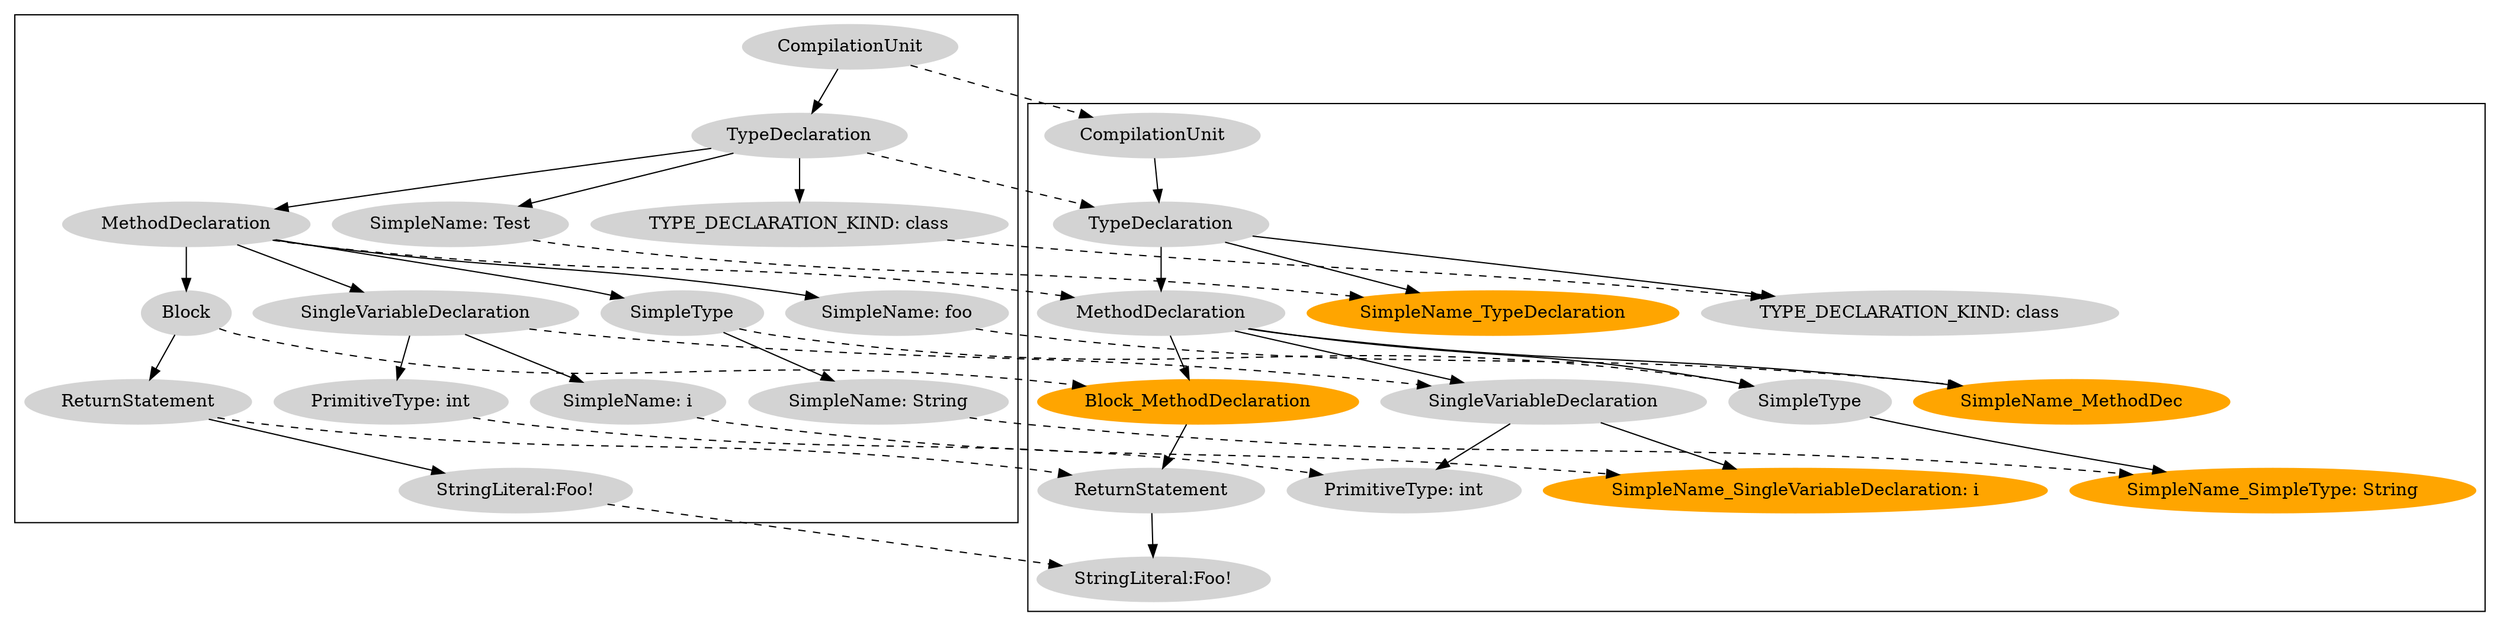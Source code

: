 digraph G {
	node [style=filled];
	subgraph cluster_src {
		n_src_13 [label="CompilationUnit", color=lightgrey];
		n_src_12 [label="TypeDeclaration", color=lightgrey];
		n_src_13 -> n_src_12;
		n_src_0 [label="TYPE_DECLARATION_KIND: class", color=lightgrey];
		n_src_12 -> n_src_0;
		n_src_1 [label="SimpleName: Test", color=lightgrey];
		n_src_12 -> n_src_1;
		n_src_11 [label="MethodDeclaration", color=lightgrey];
		n_src_12 -> n_src_11;
		n_src_3 [label="SimpleType", color=lightgrey];
		n_src_11 -> n_src_3;
		n_src_2 [label="SimpleName: String", color=lightgrey];
		n_src_3 -> n_src_2;
		n_src_4 [label="SimpleName: foo", color=lightgrey];
		n_src_11 -> n_src_4;
		n_src_7 [label="SingleVariableDeclaration", color=lightgrey];
		n_src_11 -> n_src_7;
		n_src_5 [label="PrimitiveType: int", color=lightgrey];
		n_src_7 -> n_src_5;
		n_src_6 [label="SimpleName: i", color=lightgrey];
		n_src_7 -> n_src_6;
		n_src_10 [label="Block", color=lightgrey];
		n_src_11 -> n_src_10;
		n_src_9 [label="ReturnStatement", color=lightgrey];
		n_src_10 -> n_src_9;
		n_src_8 [label="StringLiteral:Foo!", color=lightgrey];
		n_src_9 -> n_src_8;
	}
	subgraph cluster_dst {
		n_dst_13 [label="CompilationUnit", color=lightgrey];
		n_dst_12 [label="TypeDeclaration", color=lightgrey];
		n_dst_13 -> n_dst_12;
		n_dst_0 [label="TYPE_DECLARATION_KIND: class", color=lightgrey];
		n_dst_12 -> n_dst_0;
		n_dst_1 [label="SimpleName_TypeDeclaration", color=orange];
		n_dst_12 -> n_dst_1;
		n_dst_11 [label="MethodDeclaration", color=lightgrey];
		n_dst_12 -> n_dst_11;
		n_dst_3 [label="SimpleType", color=lightgrey];
		n_dst_11 -> n_dst_3;
		n_dst_2 [label="SimpleName_SimpleType: String", color=orange];
		n_dst_3 -> n_dst_2;
		n_dst_4 [label="SimpleName_MethodDec", color=orange];
		n_dst_11 -> n_dst_4;
		n_dst_7 [label="SingleVariableDeclaration", color=lightgrey];
		n_dst_11 -> n_dst_7;
		n_dst_5 [label="PrimitiveType: int", color=lightgrey];
		n_dst_7 -> n_dst_5;
		n_dst_6 [label="SimpleName_SingleVariableDeclaration: i", color=orange];
		n_dst_7 -> n_dst_6;
		n_dst_10 [label="Block_MethodDeclaration", color=orange];
		n_dst_11 -> n_dst_10;
		n_dst_9 [label="ReturnStatement", color=lightgrey];
		n_dst_10 -> n_dst_9;
		n_dst_8 [label="StringLiteral:Foo!", color=lightgrey];
		n_dst_9 -> n_dst_8;
	}
	n_src_0 -> n_dst_0 [style=dashed];
	n_src_3 -> n_dst_3 [style=dashed];
	n_src_11 -> n_dst_11 [style=dashed];
	n_src_5 -> n_dst_5 [style=dashed];
	n_src_2 -> n_dst_2 [style=dashed];
	n_src_4 -> n_dst_4 [style=dashed];
	n_src_10 -> n_dst_10 [style=dashed];
	n_src_1 -> n_dst_1 [style=dashed];
	n_src_12 -> n_dst_12 [style=dashed];
	n_src_6 -> n_dst_6 [style=dashed];
	n_src_8 -> n_dst_8 [style=dashed];
	n_src_9 -> n_dst_9 [style=dashed];
	n_src_7 -> n_dst_7 [style=dashed];
	n_src_13 -> n_dst_13 [style=dashed];
}
